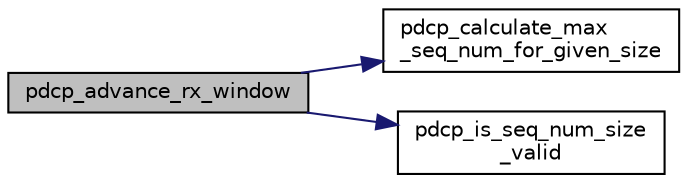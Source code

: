 digraph "pdcp_advance_rx_window"
{
 // LATEX_PDF_SIZE
  edge [fontname="Helvetica",fontsize="10",labelfontname="Helvetica",labelfontsize="10"];
  node [fontname="Helvetica",fontsize="10",shape=record];
  rankdir="LR";
  Node1 [label="pdcp_advance_rx_window",height=0.2,width=0.4,color="black", fillcolor="grey75", style="filled", fontcolor="black",tooltip=" "];
  Node1 -> Node2 [color="midnightblue",fontsize="10",style="solid",fontname="Helvetica"];
  Node2 [label="pdcp_calculate_max\l_seq_num_for_given_size",height=0.2,width=0.4,color="black", fillcolor="white", style="filled",URL="$pdcp__sequence__manager_8c.html#a8a99adb0c43249165d43fe060fd044be",tooltip=" "];
  Node1 -> Node3 [color="midnightblue",fontsize="10",style="solid",fontname="Helvetica"];
  Node3 [label="pdcp_is_seq_num_size\l_valid",height=0.2,width=0.4,color="black", fillcolor="white", style="filled",URL="$pdcp__sequence__manager_8c.html#a8ffb044caae6ac45cbc66e197137b8d1",tooltip=" "];
}

